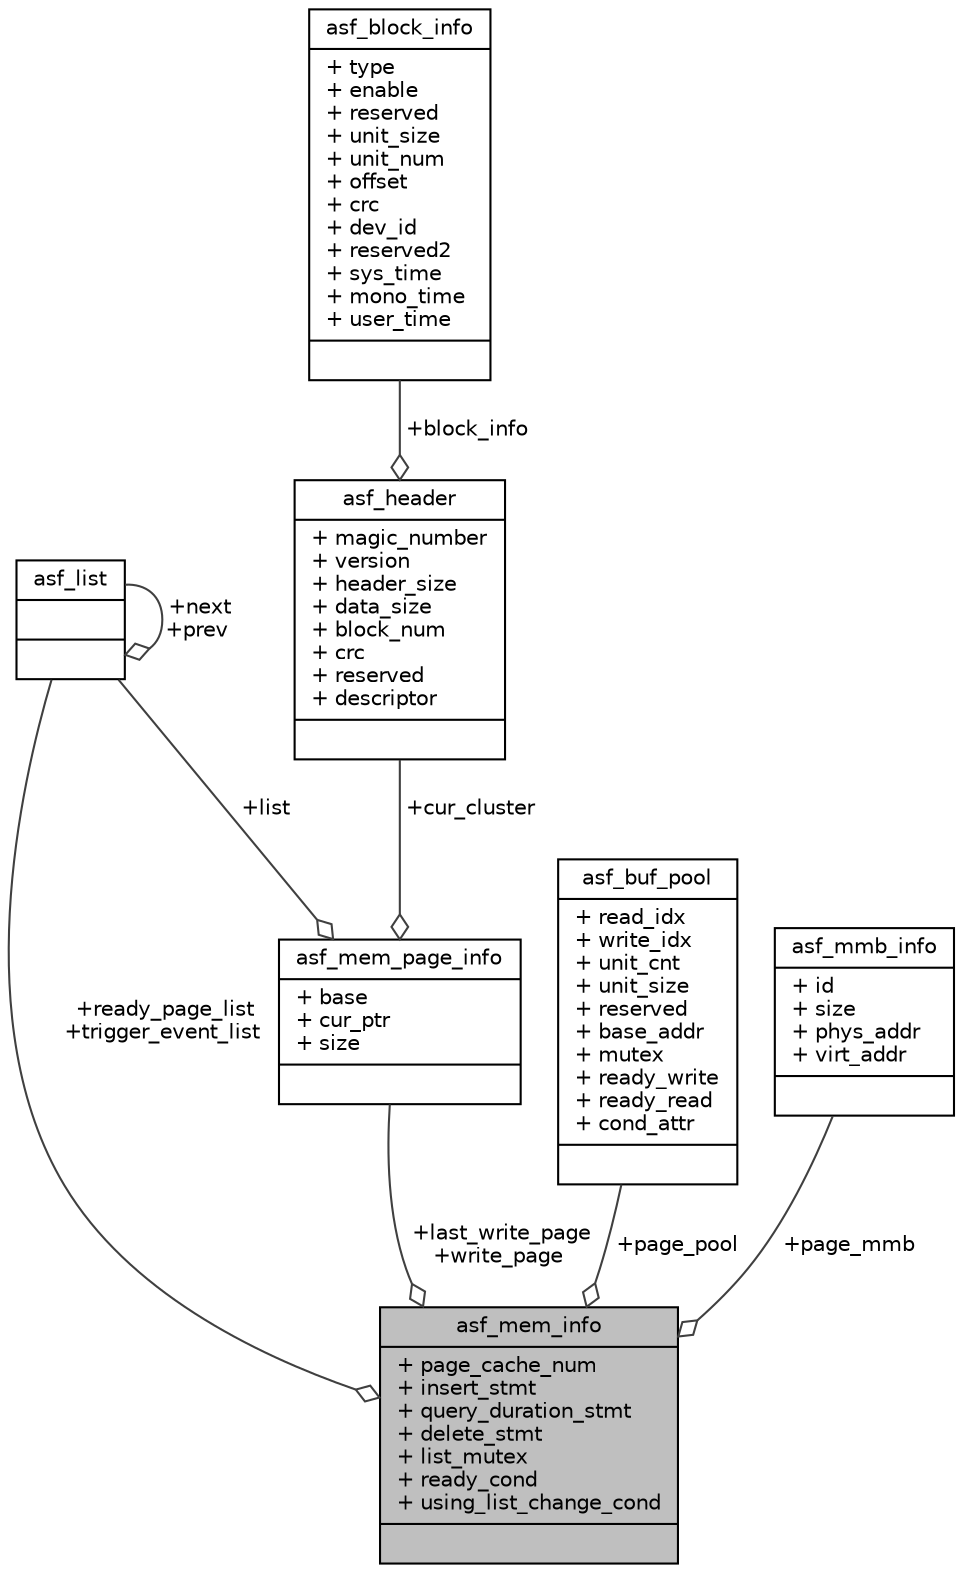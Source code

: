 digraph "asf_mem_info"
{
 // INTERACTIVE_SVG=YES
 // LATEX_PDF_SIZE
  bgcolor="transparent";
  edge [fontname="Helvetica",fontsize="10",labelfontname="Helvetica",labelfontsize="10"];
  node [fontname="Helvetica",fontsize="10",shape=record];
  Node1 [label="{asf_mem_info\n|+ page_cache_num\l+ insert_stmt\l+ query_duration_stmt\l+ delete_stmt\l+ list_mutex\l+ ready_cond\l+ using_list_change_cond\l|}",height=0.2,width=0.4,color="black", fillcolor="grey75", style="filled", fontcolor="black",tooltip=" "];
  Node2 -> Node1 [color="grey25",fontsize="10",style="solid",label=" +last_write_page\n+write_page" ,arrowhead="odiamond",fontname="Helvetica"];
  Node2 [label="{asf_mem_page_info\n|+ base\l+ cur_ptr\l+ size\l|}",height=0.2,width=0.4,color="black",URL="$d2/d51/structasf__mem__page__info.html",tooltip=" "];
  Node3 -> Node2 [color="grey25",fontsize="10",style="solid",label=" +list" ,arrowhead="odiamond",fontname="Helvetica"];
  Node3 [label="{asf_list\n||}",height=0.2,width=0.4,color="black",URL="$d1/db4/structasf__list.html",tooltip=" "];
  Node3 -> Node3 [color="grey25",fontsize="10",style="solid",label=" +next\n+prev" ,arrowhead="odiamond",fontname="Helvetica"];
  Node4 -> Node2 [color="grey25",fontsize="10",style="solid",label=" +cur_cluster" ,arrowhead="odiamond",fontname="Helvetica"];
  Node4 [label="{asf_header\n|+ magic_number\l+ version\l+ header_size\l+ data_size\l+ block_num\l+ crc\l+ reserved\l+ descriptor\l|}",height=0.2,width=0.4,color="black",URL="$df/dde/structasf__header.html",tooltip=" "];
  Node5 -> Node4 [color="grey25",fontsize="10",style="solid",label=" +block_info" ,arrowhead="odiamond",fontname="Helvetica"];
  Node5 [label="{asf_block_info\n|+ type\l+ enable\l+ reserved\l+ unit_size\l+ unit_num\l+ offset\l+ crc\l+ dev_id\l+ reserved2\l+ sys_time\l+ mono_time\l+ user_time\l|}",height=0.2,width=0.4,color="black",URL="$d1/d32/structasf__block__info.html",tooltip=" "];
  Node3 -> Node1 [color="grey25",fontsize="10",style="solid",label=" +ready_page_list\n+trigger_event_list" ,arrowhead="odiamond",fontname="Helvetica"];
  Node6 -> Node1 [color="grey25",fontsize="10",style="solid",label=" +page_pool" ,arrowhead="odiamond",fontname="Helvetica"];
  Node6 [label="{asf_buf_pool\n|+ read_idx\l+ write_idx\l+ unit_cnt\l+ unit_size\l+ reserved\l+ base_addr\l+ mutex\l+ ready_write\l+ ready_read\l+ cond_attr\l|}",height=0.2,width=0.4,color="black",URL="$da/d25/structasf__buf__pool.html",tooltip=" "];
  Node7 -> Node1 [color="grey25",fontsize="10",style="solid",label=" +page_mmb" ,arrowhead="odiamond",fontname="Helvetica"];
  Node7 [label="{asf_mmb_info\n|+ id\l+ size\l+ phys_addr\l+ virt_addr\l|}",height=0.2,width=0.4,color="black",URL="$df/dc3/structasf__mmb__info.html",tooltip=" "];
}
